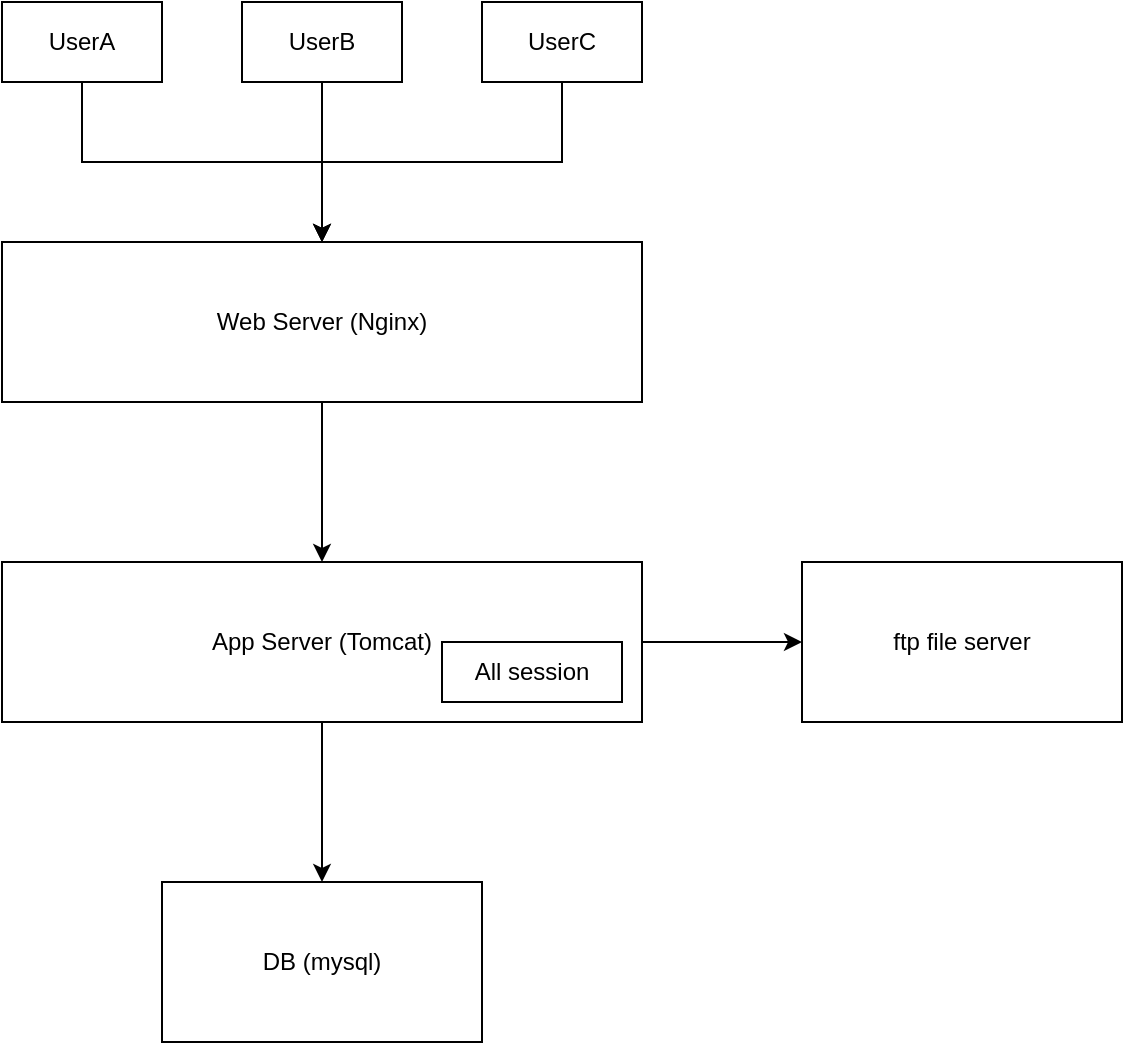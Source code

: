 <mxfile version="12.9.3" type="device" pages="3"><diagram id="C5RBs43oDa-KdzZeNtuy" name="V1.0"><mxGraphModel dx="1600" dy="863" grid="1" gridSize="10" guides="1" tooltips="1" connect="1" arrows="1" fold="1" page="1" pageScale="1" pageWidth="827" pageHeight="1169" math="0" shadow="0"><root><mxCell id="WIyWlLk6GJQsqaUBKTNV-0"/><mxCell id="WIyWlLk6GJQsqaUBKTNV-1" parent="WIyWlLk6GJQsqaUBKTNV-0"/><mxCell id="GVax00Ub15_ZHNiEA2ob-5" value="" style="edgeStyle=orthogonalEdgeStyle;rounded=0;orthogonalLoop=1;jettySize=auto;html=1;" parent="WIyWlLk6GJQsqaUBKTNV-1" source="GVax00Ub15_ZHNiEA2ob-0" target="GVax00Ub15_ZHNiEA2ob-4" edge="1"><mxGeometry relative="1" as="geometry"/></mxCell><mxCell id="GVax00Ub15_ZHNiEA2ob-0" value="UserA" style="rounded=0;whiteSpace=wrap;html=1;" parent="WIyWlLk6GJQsqaUBKTNV-1" vertex="1"><mxGeometry x="220" y="300" width="80" height="40" as="geometry"/></mxCell><mxCell id="GVax00Ub15_ZHNiEA2ob-7" value="" style="edgeStyle=orthogonalEdgeStyle;rounded=0;orthogonalLoop=1;jettySize=auto;html=1;" parent="WIyWlLk6GJQsqaUBKTNV-1" source="GVax00Ub15_ZHNiEA2ob-1" target="GVax00Ub15_ZHNiEA2ob-4" edge="1"><mxGeometry relative="1" as="geometry"/></mxCell><mxCell id="GVax00Ub15_ZHNiEA2ob-1" value="UserC" style="rounded=0;whiteSpace=wrap;html=1;" parent="WIyWlLk6GJQsqaUBKTNV-1" vertex="1"><mxGeometry x="460" y="300" width="80" height="40" as="geometry"/></mxCell><mxCell id="GVax00Ub15_ZHNiEA2ob-6" value="" style="edgeStyle=orthogonalEdgeStyle;rounded=0;orthogonalLoop=1;jettySize=auto;html=1;" parent="WIyWlLk6GJQsqaUBKTNV-1" source="GVax00Ub15_ZHNiEA2ob-2" target="GVax00Ub15_ZHNiEA2ob-4" edge="1"><mxGeometry relative="1" as="geometry"/></mxCell><mxCell id="GVax00Ub15_ZHNiEA2ob-2" value="UserB" style="rounded=0;whiteSpace=wrap;html=1;" parent="WIyWlLk6GJQsqaUBKTNV-1" vertex="1"><mxGeometry x="340" y="300" width="80" height="40" as="geometry"/></mxCell><mxCell id="GVax00Ub15_ZHNiEA2ob-11" value="" style="edgeStyle=orthogonalEdgeStyle;rounded=0;orthogonalLoop=1;jettySize=auto;html=1;" parent="WIyWlLk6GJQsqaUBKTNV-1" source="GVax00Ub15_ZHNiEA2ob-4" target="GVax00Ub15_ZHNiEA2ob-8" edge="1"><mxGeometry relative="1" as="geometry"/></mxCell><mxCell id="GVax00Ub15_ZHNiEA2ob-4" value="Web Server (Nginx)" style="rounded=0;whiteSpace=wrap;html=1;" parent="WIyWlLk6GJQsqaUBKTNV-1" vertex="1"><mxGeometry x="220" y="420" width="320" height="80" as="geometry"/></mxCell><mxCell id="GVax00Ub15_ZHNiEA2ob-12" value="" style="edgeStyle=orthogonalEdgeStyle;rounded=0;orthogonalLoop=1;jettySize=auto;html=1;" parent="WIyWlLk6GJQsqaUBKTNV-1" source="GVax00Ub15_ZHNiEA2ob-8" target="GVax00Ub15_ZHNiEA2ob-9" edge="1"><mxGeometry relative="1" as="geometry"/></mxCell><mxCell id="GVax00Ub15_ZHNiEA2ob-13" value="" style="edgeStyle=orthogonalEdgeStyle;rounded=0;orthogonalLoop=1;jettySize=auto;html=1;" parent="WIyWlLk6GJQsqaUBKTNV-1" source="GVax00Ub15_ZHNiEA2ob-8" target="GVax00Ub15_ZHNiEA2ob-10" edge="1"><mxGeometry relative="1" as="geometry"/></mxCell><mxCell id="GVax00Ub15_ZHNiEA2ob-8" value="App Server (Tomcat)" style="rounded=0;whiteSpace=wrap;html=1;" parent="WIyWlLk6GJQsqaUBKTNV-1" vertex="1"><mxGeometry x="220" y="580" width="320" height="80" as="geometry"/></mxCell><mxCell id="GVax00Ub15_ZHNiEA2ob-9" value="DB (mysql)" style="rounded=0;whiteSpace=wrap;html=1;" parent="WIyWlLk6GJQsqaUBKTNV-1" vertex="1"><mxGeometry x="300" y="740" width="160" height="80" as="geometry"/></mxCell><mxCell id="GVax00Ub15_ZHNiEA2ob-10" value="ftp file server" style="rounded=0;whiteSpace=wrap;html=1;" parent="WIyWlLk6GJQsqaUBKTNV-1" vertex="1"><mxGeometry x="620" y="580" width="160" height="80" as="geometry"/></mxCell><mxCell id="GVax00Ub15_ZHNiEA2ob-14" value="All session" style="rounded=0;whiteSpace=wrap;html=1;" parent="WIyWlLk6GJQsqaUBKTNV-1" vertex="1"><mxGeometry x="440" y="620" width="90" height="30" as="geometry"/></mxCell></root></mxGraphModel></diagram><diagram id="bDODdPyFTiOnRMsCBxGg" name="V1.1"><mxGraphModel dx="276" dy="595" grid="1" gridSize="10" guides="1" tooltips="1" connect="1" arrows="1" fold="1" page="1" pageScale="1" pageWidth="827" pageHeight="1169" math="0" shadow="0"><root><mxCell id="LyhmXqrFAbq_OIs58K3s-0"/><mxCell id="LyhmXqrFAbq_OIs58K3s-1" parent="LyhmXqrFAbq_OIs58K3s-0"/><mxCell id="w8q35NEhHDk-gOpb2Q-I-0" value="" style="edgeStyle=orthogonalEdgeStyle;rounded=0;orthogonalLoop=1;jettySize=auto;html=1;" parent="LyhmXqrFAbq_OIs58K3s-1" source="w8q35NEhHDk-gOpb2Q-I-1" target="w8q35NEhHDk-gOpb2Q-I-8" edge="1"><mxGeometry relative="1" as="geometry"/></mxCell><mxCell id="w8q35NEhHDk-gOpb2Q-I-1" value="UserA" style="rounded=0;whiteSpace=wrap;html=1;" parent="LyhmXqrFAbq_OIs58K3s-1" vertex="1"><mxGeometry x="1089" y="260" width="80" height="40" as="geometry"/></mxCell><mxCell id="w8q35NEhHDk-gOpb2Q-I-2" value="" style="edgeStyle=orthogonalEdgeStyle;rounded=0;orthogonalLoop=1;jettySize=auto;html=1;" parent="LyhmXqrFAbq_OIs58K3s-1" source="w8q35NEhHDk-gOpb2Q-I-3" target="w8q35NEhHDk-gOpb2Q-I-8" edge="1"><mxGeometry relative="1" as="geometry"/></mxCell><mxCell id="w8q35NEhHDk-gOpb2Q-I-3" value="UserC" style="rounded=0;whiteSpace=wrap;html=1;" parent="LyhmXqrFAbq_OIs58K3s-1" vertex="1"><mxGeometry x="1329" y="260" width="80" height="40" as="geometry"/></mxCell><mxCell id="w8q35NEhHDk-gOpb2Q-I-4" value="" style="edgeStyle=orthogonalEdgeStyle;rounded=0;orthogonalLoop=1;jettySize=auto;html=1;" parent="LyhmXqrFAbq_OIs58K3s-1" source="w8q35NEhHDk-gOpb2Q-I-5" target="w8q35NEhHDk-gOpb2Q-I-8" edge="1"><mxGeometry relative="1" as="geometry"/></mxCell><mxCell id="w8q35NEhHDk-gOpb2Q-I-5" value="UserB" style="rounded=0;whiteSpace=wrap;html=1;" parent="LyhmXqrFAbq_OIs58K3s-1" vertex="1"><mxGeometry x="1209" y="260" width="80" height="40" as="geometry"/></mxCell><mxCell id="w8q35NEhHDk-gOpb2Q-I-7" value="" style="edgeStyle=orthogonalEdgeStyle;rounded=0;orthogonalLoop=1;jettySize=auto;html=1;" parent="LyhmXqrFAbq_OIs58K3s-1" source="w8q35NEhHDk-gOpb2Q-I-8" target="w8q35NEhHDk-gOpb2Q-I-11" edge="1"><mxGeometry relative="1" as="geometry"/></mxCell><mxCell id="w8q35NEhHDk-gOpb2Q-I-8" value="Web Server (Nginx load balance)" style="rounded=0;whiteSpace=wrap;html=1;" parent="LyhmXqrFAbq_OIs58K3s-1" vertex="1"><mxGeometry x="1089" y="380" width="320" height="80" as="geometry"/></mxCell><mxCell id="w8q35NEhHDk-gOpb2Q-I-9" value="DB (mysql)" style="rounded=0;whiteSpace=wrap;html=1;" parent="LyhmXqrFAbq_OIs58K3s-1" vertex="1"><mxGeometry x="1048" y="700" width="160" height="80" as="geometry"/></mxCell><mxCell id="w8q35NEhHDk-gOpb2Q-I-10" value="ftp file server" style="rounded=0;whiteSpace=wrap;html=1;" parent="LyhmXqrFAbq_OIs58K3s-1" vertex="1"><mxGeometry x="1289" y="700" width="160" height="80" as="geometry"/></mxCell><mxCell id="w8q35NEhHDk-gOpb2Q-I-11" value="App Server (TomcatB)" style="rounded=0;whiteSpace=wrap;html=1;" parent="LyhmXqrFAbq_OIs58K3s-1" vertex="1"><mxGeometry x="1169" y="540" width="159" height="80" as="geometry"/></mxCell><mxCell id="w8q35NEhHDk-gOpb2Q-I-12" value="App Server (TomcatA)" style="rounded=0;whiteSpace=wrap;html=1;" parent="LyhmXqrFAbq_OIs58K3s-1" vertex="1"><mxGeometry x="930" y="540" width="159" height="80" as="geometry"/></mxCell><mxCell id="w8q35NEhHDk-gOpb2Q-I-13" value="App Server (TomcatC)" style="rounded=0;whiteSpace=wrap;html=1;" parent="LyhmXqrFAbq_OIs58K3s-1" vertex="1"><mxGeometry x="1409" y="540" width="159" height="80" as="geometry"/></mxCell><mxCell id="w8q35NEhHDk-gOpb2Q-I-14" value="" style="endArrow=classic;html=1;entryX=0.5;entryY=0;entryDx=0;entryDy=0;" parent="LyhmXqrFAbq_OIs58K3s-1" target="w8q35NEhHDk-gOpb2Q-I-12" edge="1"><mxGeometry width="50" height="50" relative="1" as="geometry"><mxPoint x="1249.0" y="460" as="sourcePoint"/><mxPoint x="1288" y="530" as="targetPoint"/></mxGeometry></mxCell><mxCell id="w8q35NEhHDk-gOpb2Q-I-15" value="" style="endArrow=classic;html=1;entryX=0.5;entryY=0;entryDx=0;entryDy=0;exitX=0.5;exitY=1;exitDx=0;exitDy=0;" parent="LyhmXqrFAbq_OIs58K3s-1" source="w8q35NEhHDk-gOpb2Q-I-8" target="w8q35NEhHDk-gOpb2Q-I-13" edge="1"><mxGeometry width="50" height="50" relative="1" as="geometry"><mxPoint x="1338" y="550" as="sourcePoint"/><mxPoint x="1388" y="500" as="targetPoint"/></mxGeometry></mxCell><mxCell id="w8q35NEhHDk-gOpb2Q-I-16" value="&amp;nbsp;session in A" style="rounded=0;whiteSpace=wrap;html=1;" parent="LyhmXqrFAbq_OIs58K3s-1" vertex="1"><mxGeometry x="1008" y="590" width="71" height="20" as="geometry"/></mxCell><mxCell id="w8q35NEhHDk-gOpb2Q-I-17" value="&amp;nbsp;session in C" style="rounded=0;whiteSpace=wrap;html=1;" parent="LyhmXqrFAbq_OIs58K3s-1" vertex="1"><mxGeometry x="1488" y="590" width="71" height="20" as="geometry"/></mxCell><mxCell id="w8q35NEhHDk-gOpb2Q-I-18" value="&amp;nbsp;session in B" style="rounded=0;whiteSpace=wrap;html=1;" parent="LyhmXqrFAbq_OIs58K3s-1" vertex="1"><mxGeometry x="1248" y="590" width="71" height="20" as="geometry"/></mxCell><mxCell id="w8q35NEhHDk-gOpb2Q-I-19" value="" style="endArrow=classic;html=1;exitX=0.478;exitY=1.03;exitDx=0;exitDy=0;exitPerimeter=0;entryX=0.477;entryY=-0.005;entryDx=0;entryDy=0;entryPerimeter=0;" parent="LyhmXqrFAbq_OIs58K3s-1" source="w8q35NEhHDk-gOpb2Q-I-12" target="w8q35NEhHDk-gOpb2Q-I-9" edge="1"><mxGeometry width="50" height="50" relative="1" as="geometry"><mxPoint x="1238" y="650" as="sourcePoint"/><mxPoint x="1288" y="600" as="targetPoint"/></mxGeometry></mxCell><mxCell id="w8q35NEhHDk-gOpb2Q-I-20" value="" style="endArrow=classic;html=1;exitX=0.5;exitY=1;exitDx=0;exitDy=0;entryX=0.5;entryY=0;entryDx=0;entryDy=0;" parent="LyhmXqrFAbq_OIs58K3s-1" source="w8q35NEhHDk-gOpb2Q-I-12" target="w8q35NEhHDk-gOpb2Q-I-10" edge="1"><mxGeometry width="50" height="50" relative="1" as="geometry"><mxPoint x="1016.002" y="632.4" as="sourcePoint"/><mxPoint x="1134.32" y="709.6" as="targetPoint"/></mxGeometry></mxCell><mxCell id="w8q35NEhHDk-gOpb2Q-I-21" value="" style="endArrow=classic;html=1;exitX=0.5;exitY=1;exitDx=0;exitDy=0;entryX=0.449;entryY=-0.027;entryDx=0;entryDy=0;entryPerimeter=0;" parent="LyhmXqrFAbq_OIs58K3s-1" source="w8q35NEhHDk-gOpb2Q-I-11" target="w8q35NEhHDk-gOpb2Q-I-10" edge="1"><mxGeometry width="50" height="50" relative="1" as="geometry"><mxPoint x="1398" y="680" as="sourcePoint"/><mxPoint x="1757.5" y="760" as="targetPoint"/></mxGeometry></mxCell><mxCell id="w8q35NEhHDk-gOpb2Q-I-22" value="" style="endArrow=classic;html=1;exitX=0.5;exitY=1;exitDx=0;exitDy=0;" parent="LyhmXqrFAbq_OIs58K3s-1" source="w8q35NEhHDk-gOpb2Q-I-13" edge="1"><mxGeometry width="50" height="50" relative="1" as="geometry"><mxPoint x="1618" y="580" as="sourcePoint"/><mxPoint x="1368" y="700" as="targetPoint"/></mxGeometry></mxCell><mxCell id="w8q35NEhHDk-gOpb2Q-I-23" value="" style="endArrow=classic;html=1;entryX=0.463;entryY=-0.005;entryDx=0;entryDy=0;entryPerimeter=0;" parent="LyhmXqrFAbq_OIs58K3s-1" target="w8q35NEhHDk-gOpb2Q-I-9" edge="1"><mxGeometry width="50" height="50" relative="1" as="geometry"><mxPoint x="1248" y="620" as="sourcePoint"/><mxPoint x="1730.34" y="757.84" as="targetPoint"/></mxGeometry></mxCell><mxCell id="w8q35NEhHDk-gOpb2Q-I-24" value="" style="endArrow=classic;html=1;exitX=0.47;exitY=0.995;exitDx=0;exitDy=0;entryX=0.5;entryY=0;entryDx=0;entryDy=0;exitPerimeter=0;" parent="LyhmXqrFAbq_OIs58K3s-1" source="w8q35NEhHDk-gOpb2Q-I-13" target="w8q35NEhHDk-gOpb2Q-I-9" edge="1"><mxGeometry width="50" height="50" relative="1" as="geometry"><mxPoint x="1608" y="622.16" as="sourcePoint"/><mxPoint x="1720.34" y="700.0" as="targetPoint"/></mxGeometry></mxCell><mxCell id="yeOzX4XQQ4YnABvaNWsc-0" value="HTTP请求分发" style="text;html=1;align=center;verticalAlign=middle;resizable=0;points=[];autosize=1;" vertex="1" parent="LyhmXqrFAbq_OIs58K3s-1"><mxGeometry x="1049" y="500" width="90" height="20" as="geometry"/></mxCell><mxCell id="yeOzX4XQQ4YnABvaNWsc-1" value="HTTP请求分发" style="text;html=1;align=center;verticalAlign=middle;resizable=0;points=[];autosize=1;" vertex="1" parent="LyhmXqrFAbq_OIs58K3s-1"><mxGeometry x="1199" y="500" width="90" height="20" as="geometry"/></mxCell><mxCell id="yeOzX4XQQ4YnABvaNWsc-2" value="HTTP请求分发" style="text;html=1;align=center;verticalAlign=middle;resizable=0;points=[];autosize=1;" vertex="1" parent="LyhmXqrFAbq_OIs58K3s-1"><mxGeometry x="1370" y="500" width="90" height="20" as="geometry"/></mxCell></root></mxGraphModel></diagram><diagram id="L4V9nxpXQ6ioxTwBryi6" name="V2.0"><mxGraphModel dx="-321" dy="719" grid="1" gridSize="10" guides="1" tooltips="1" connect="1" arrows="1" fold="1" page="1" pageScale="1" pageWidth="827" pageHeight="1169" math="0" shadow="0"><root><mxCell id="Tg2OCi3lM6wpgHl8VoM6-0"/><mxCell id="Tg2OCi3lM6wpgHl8VoM6-1" parent="Tg2OCi3lM6wpgHl8VoM6-0"/><mxCell id="yt-WpzAtPoGkSGd17S6A-0" value="" style="edgeStyle=orthogonalEdgeStyle;rounded=0;orthogonalLoop=1;jettySize=auto;html=1;" parent="Tg2OCi3lM6wpgHl8VoM6-1" source="yt-WpzAtPoGkSGd17S6A-1" target="yt-WpzAtPoGkSGd17S6A-8" edge="1"><mxGeometry relative="1" as="geometry"/></mxCell><mxCell id="yt-WpzAtPoGkSGd17S6A-1" value="UserA" style="rounded=0;whiteSpace=wrap;html=1;" parent="Tg2OCi3lM6wpgHl8VoM6-1" vertex="1"><mxGeometry x="1921" y="160" width="80" height="40" as="geometry"/></mxCell><mxCell id="yt-WpzAtPoGkSGd17S6A-2" value="" style="edgeStyle=orthogonalEdgeStyle;rounded=0;orthogonalLoop=1;jettySize=auto;html=1;" parent="Tg2OCi3lM6wpgHl8VoM6-1" source="yt-WpzAtPoGkSGd17S6A-3" target="yt-WpzAtPoGkSGd17S6A-8" edge="1"><mxGeometry relative="1" as="geometry"/></mxCell><mxCell id="yt-WpzAtPoGkSGd17S6A-3" value="UserC" style="rounded=0;whiteSpace=wrap;html=1;" parent="Tg2OCi3lM6wpgHl8VoM6-1" vertex="1"><mxGeometry x="2161" y="160" width="80" height="40" as="geometry"/></mxCell><mxCell id="yt-WpzAtPoGkSGd17S6A-4" value="" style="edgeStyle=orthogonalEdgeStyle;rounded=0;orthogonalLoop=1;jettySize=auto;html=1;" parent="Tg2OCi3lM6wpgHl8VoM6-1" source="yt-WpzAtPoGkSGd17S6A-5" target="yt-WpzAtPoGkSGd17S6A-8" edge="1"><mxGeometry relative="1" as="geometry"/></mxCell><mxCell id="yt-WpzAtPoGkSGd17S6A-5" value="UserB" style="rounded=0;whiteSpace=wrap;html=1;" parent="Tg2OCi3lM6wpgHl8VoM6-1" vertex="1"><mxGeometry x="2041" y="160" width="80" height="40" as="geometry"/></mxCell><mxCell id="yt-WpzAtPoGkSGd17S6A-8" value="Web Server (Nginx load balance)" style="rounded=0;whiteSpace=wrap;html=1;" parent="Tg2OCi3lM6wpgHl8VoM6-1" vertex="1"><mxGeometry x="1921" y="280" width="320" height="80" as="geometry"/></mxCell><mxCell id="yt-WpzAtPoGkSGd17S6A-11" value="App Server (TomcatA)" style="rounded=0;whiteSpace=wrap;html=1;" parent="Tg2OCi3lM6wpgHl8VoM6-1" vertex="1"><mxGeometry x="1680" y="440" width="160" height="80" as="geometry"/></mxCell><mxCell id="yt-WpzAtPoGkSGd17S6A-12" value="DB (mysql)" style="rounded=0;whiteSpace=wrap;html=1;" parent="Tg2OCi3lM6wpgHl8VoM6-1" vertex="1"><mxGeometry x="2001" y="680" width="160" height="80" as="geometry"/></mxCell><mxCell id="yt-WpzAtPoGkSGd17S6A-13" value="ftp file server" style="rounded=0;whiteSpace=wrap;html=1;" parent="Tg2OCi3lM6wpgHl8VoM6-1" vertex="1"><mxGeometry x="2321" y="680" width="160" height="80" as="geometry"/></mxCell><mxCell id="Lt_Ofcr9aK8v5-cJzesH-0" value="Redis&lt;br&gt;&quot;session server&quot;&lt;br&gt;&lt;br&gt;" style="rounded=0;whiteSpace=wrap;html=1;" vertex="1" parent="Tg2OCi3lM6wpgHl8VoM6-1"><mxGeometry x="1680" y="680" width="160" height="80" as="geometry"/></mxCell><mxCell id="Lt_Ofcr9aK8v5-cJzesH-1" value="App Server (Tomcat)" style="rounded=0;whiteSpace=wrap;html=1;" vertex="1" parent="Tg2OCi3lM6wpgHl8VoM6-1"><mxGeometry x="2000" y="440" width="160" height="80" as="geometry"/></mxCell><mxCell id="Lt_Ofcr9aK8v5-cJzesH-3" value="App Server (Tomcat)" style="rounded=0;whiteSpace=wrap;html=1;" vertex="1" parent="Tg2OCi3lM6wpgHl8VoM6-1"><mxGeometry x="2321" y="440" width="160" height="80" as="geometry"/></mxCell><mxCell id="yt-WpzAtPoGkSGd17S6A-14" value="All session" style="rounded=0;whiteSpace=wrap;html=1;" parent="Tg2OCi3lM6wpgHl8VoM6-1" vertex="1"><mxGeometry x="1750" y="730" width="80" height="20" as="geometry"/></mxCell><mxCell id="Lt_Ofcr9aK8v5-cJzesH-4" value="" style="endArrow=classic;html=1;entryX=0.5;entryY=0;entryDx=0;entryDy=0;" edge="1" parent="Tg2OCi3lM6wpgHl8VoM6-1" target="Lt_Ofcr9aK8v5-cJzesH-1"><mxGeometry width="50" height="50" relative="1" as="geometry"><mxPoint x="2080" y="360" as="sourcePoint"/><mxPoint x="2260" y="455" as="targetPoint"/></mxGeometry></mxCell><mxCell id="Lt_Ofcr9aK8v5-cJzesH-5" value="" style="endArrow=classic;html=1;entryX=0.5;entryY=0;entryDx=0;entryDy=0;" edge="1" parent="Tg2OCi3lM6wpgHl8VoM6-1" target="Lt_Ofcr9aK8v5-cJzesH-3"><mxGeometry width="50" height="50" relative="1" as="geometry"><mxPoint x="2080" y="360" as="sourcePoint"/><mxPoint x="2211" y="400" as="targetPoint"/><Array as="points"><mxPoint x="2080" y="360"/></Array></mxGeometry></mxCell><mxCell id="Lt_Ofcr9aK8v5-cJzesH-6" value="" style="endArrow=classic;html=1;entryX=0.5;entryY=0;entryDx=0;entryDy=0;exitX=0.5;exitY=1;exitDx=0;exitDy=0;" edge="1" parent="Tg2OCi3lM6wpgHl8VoM6-1" source="yt-WpzAtPoGkSGd17S6A-8" target="yt-WpzAtPoGkSGd17S6A-11"><mxGeometry width="50" height="50" relative="1" as="geometry"><mxPoint x="1930" y="450" as="sourcePoint"/><mxPoint x="1980" y="400" as="targetPoint"/></mxGeometry></mxCell><mxCell id="Lt_Ofcr9aK8v5-cJzesH-8" value="" style="endArrow=classic;html=1;entryX=0.5;entryY=0;entryDx=0;entryDy=0;" edge="1" parent="Tg2OCi3lM6wpgHl8VoM6-1" target="Lt_Ofcr9aK8v5-cJzesH-0"><mxGeometry width="50" height="50" relative="1" as="geometry"><mxPoint x="1760" y="520" as="sourcePoint"/><mxPoint x="1910" y="500" as="targetPoint"/></mxGeometry></mxCell><mxCell id="Lt_Ofcr9aK8v5-cJzesH-10" value="" style="endArrow=classic;html=1;exitX=0.5;exitY=1;exitDx=0;exitDy=0;" edge="1" parent="Tg2OCi3lM6wpgHl8VoM6-1" source="Lt_Ofcr9aK8v5-cJzesH-1"><mxGeometry width="50" height="50" relative="1" as="geometry"><mxPoint x="1960" y="610" as="sourcePoint"/><mxPoint x="1760" y="680" as="targetPoint"/></mxGeometry></mxCell><mxCell id="Lt_Ofcr9aK8v5-cJzesH-12" value="" style="endArrow=classic;html=1;exitX=0.5;exitY=1;exitDx=0;exitDy=0;" edge="1" parent="Tg2OCi3lM6wpgHl8VoM6-1" source="Lt_Ofcr9aK8v5-cJzesH-3"><mxGeometry width="50" height="50" relative="1" as="geometry"><mxPoint x="2060" y="580" as="sourcePoint"/><mxPoint x="1760" y="680" as="targetPoint"/></mxGeometry></mxCell><mxCell id="Lt_Ofcr9aK8v5-cJzesH-13" value="" style="endArrow=classic;html=1;exitX=0.5;exitY=1;exitDx=0;exitDy=0;entryX=0.5;entryY=0;entryDx=0;entryDy=0;" edge="1" parent="Tg2OCi3lM6wpgHl8VoM6-1" source="yt-WpzAtPoGkSGd17S6A-11" target="yt-WpzAtPoGkSGd17S6A-12"><mxGeometry width="50" height="50" relative="1" as="geometry"><mxPoint x="1990" y="600" as="sourcePoint"/><mxPoint x="2040" y="550" as="targetPoint"/></mxGeometry></mxCell><mxCell id="Lt_Ofcr9aK8v5-cJzesH-15" value="" style="endArrow=classic;html=1;entryX=0.484;entryY=-0.019;entryDx=0;entryDy=0;entryPerimeter=0;" edge="1" parent="Tg2OCi3lM6wpgHl8VoM6-1" target="yt-WpzAtPoGkSGd17S6A-13"><mxGeometry width="50" height="50" relative="1" as="geometry"><mxPoint x="1760" y="520" as="sourcePoint"/><mxPoint x="2340" y="610" as="targetPoint"/></mxGeometry></mxCell><mxCell id="Lt_Ofcr9aK8v5-cJzesH-17" value="" style="endArrow=classic;html=1;entryX=0.483;entryY=-0.005;entryDx=0;entryDy=0;entryPerimeter=0;" edge="1" parent="Tg2OCi3lM6wpgHl8VoM6-1" target="yt-WpzAtPoGkSGd17S6A-13"><mxGeometry width="50" height="50" relative="1" as="geometry"><mxPoint x="2080" y="520" as="sourcePoint"/><mxPoint x="2226" y="510" as="targetPoint"/></mxGeometry></mxCell><mxCell id="Lt_Ofcr9aK8v5-cJzesH-20" value="" style="endArrow=classic;html=1;entryX=0.495;entryY=-0.006;entryDx=0;entryDy=0;entryPerimeter=0;" edge="1" parent="Tg2OCi3lM6wpgHl8VoM6-1" target="yt-WpzAtPoGkSGd17S6A-12"><mxGeometry width="50" height="50" relative="1" as="geometry"><mxPoint x="2080" y="520" as="sourcePoint"/><mxPoint x="2080" y="670" as="targetPoint"/></mxGeometry></mxCell><mxCell id="Lt_Ofcr9aK8v5-cJzesH-21" value="" style="endArrow=classic;html=1;entryX=0.497;entryY=-0.006;entryDx=0;entryDy=0;entryPerimeter=0;" edge="1" parent="Tg2OCi3lM6wpgHl8VoM6-1" target="yt-WpzAtPoGkSGd17S6A-12"><mxGeometry width="50" height="50" relative="1" as="geometry"><mxPoint x="2400" y="520" as="sourcePoint"/><mxPoint x="2100" y="675" as="targetPoint"/></mxGeometry></mxCell><mxCell id="Lt_Ofcr9aK8v5-cJzesH-22" value="" style="endArrow=classic;html=1;entryX=0.49;entryY=0;entryDx=0;entryDy=0;entryPerimeter=0;" edge="1" parent="Tg2OCi3lM6wpgHl8VoM6-1" target="yt-WpzAtPoGkSGd17S6A-13"><mxGeometry width="50" height="50" relative="1" as="geometry"><mxPoint x="2400" y="520" as="sourcePoint"/><mxPoint x="2371" y="570" as="targetPoint"/></mxGeometry></mxCell><mxCell id="Lt_Ofcr9aK8v5-cJzesH-23" value="HTTP 请求分发" style="text;html=1;align=center;verticalAlign=middle;resizable=0;points=[];autosize=1;" vertex="1" parent="Tg2OCi3lM6wpgHl8VoM6-1"><mxGeometry x="1868" y="394" width="100" height="20" as="geometry"/></mxCell><mxCell id="Lt_Ofcr9aK8v5-cJzesH-24" value="HTTP 请求分发" style="text;html=1;align=center;verticalAlign=middle;resizable=0;points=[];autosize=1;" vertex="1" parent="Tg2OCi3lM6wpgHl8VoM6-1"><mxGeometry x="2041" y="394" width="100" height="20" as="geometry"/></mxCell><mxCell id="Lt_Ofcr9aK8v5-cJzesH-25" value="HTTP 请求分发" style="text;html=1;align=center;verticalAlign=middle;resizable=0;points=[];autosize=1;" vertex="1" parent="Tg2OCi3lM6wpgHl8VoM6-1"><mxGeometry x="2260" y="400" width="100" height="20" as="geometry"/></mxCell><mxCell id="Lt_Ofcr9aK8v5-cJzesH-26" value="session" style="text;html=1;align=center;verticalAlign=middle;resizable=0;points=[];autosize=1;" vertex="1" parent="Tg2OCi3lM6wpgHl8VoM6-1"><mxGeometry x="1730" y="585" width="60" height="20" as="geometry"/></mxCell><mxCell id="Lt_Ofcr9aK8v5-cJzesH-27" value="session" style="text;html=1;align=center;verticalAlign=middle;resizable=0;points=[];autosize=1;" vertex="1" parent="Tg2OCi3lM6wpgHl8VoM6-1"><mxGeometry x="1808" y="620" width="60" height="20" as="geometry"/></mxCell><mxCell id="Lt_Ofcr9aK8v5-cJzesH-28" value="session" style="text;html=1;align=center;verticalAlign=middle;resizable=0;points=[];autosize=1;" vertex="1" parent="Tg2OCi3lM6wpgHl8VoM6-1"><mxGeometry x="1880" y="650" width="60" height="20" as="geometry"/></mxCell><mxCell id="Lt_Ofcr9aK8v5-cJzesH-29" value="Token" style="rounded=0;whiteSpace=wrap;html=1;" vertex="1" parent="Tg2OCi3lM6wpgHl8VoM6-1"><mxGeometry x="1690" y="730" width="40" height="20" as="geometry"/></mxCell></root></mxGraphModel></diagram></mxfile>